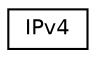 digraph "Graphical Class Hierarchy"
{
  edge [fontname="Helvetica",fontsize="10",labelfontname="Helvetica",labelfontsize="10"];
  node [fontname="Helvetica",fontsize="10",shape=record];
  rankdir="LR";
  Node1 [label="IPv4",height=0.2,width=0.4,color="black", fillcolor="white", style="filled",URL="$class_i_pv4.html"];
}
